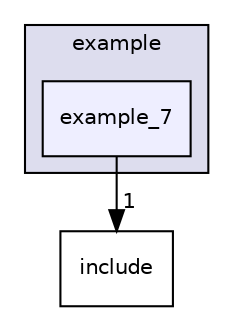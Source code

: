 digraph "example/example_7" {
  compound=true
  node [ fontsize="10", fontname="Helvetica"];
  edge [ labelfontsize="10", labelfontname="Helvetica"];
  subgraph clusterdir_cfafba98a580ce4b62f8a6fa96d7cbb0 {
    graph [ bgcolor="#ddddee", pencolor="black", label="example" fontname="Helvetica", fontsize="10", URL="dir_cfafba98a580ce4b62f8a6fa96d7cbb0.html"]
  dir_d1c4a397ee9378719741b5ad3abbc2f8 [shape=box, label="example_7", style="filled", fillcolor="#eeeeff", pencolor="black", URL="dir_d1c4a397ee9378719741b5ad3abbc2f8.html"];
  }
  dir_d44c64559bbebec7f509842c48db8b23 [shape=box label="include" URL="dir_d44c64559bbebec7f509842c48db8b23.html"];
  dir_d1c4a397ee9378719741b5ad3abbc2f8->dir_d44c64559bbebec7f509842c48db8b23 [headlabel="1", labeldistance=1.5 headhref="dir_000007_000008.html"];
}
